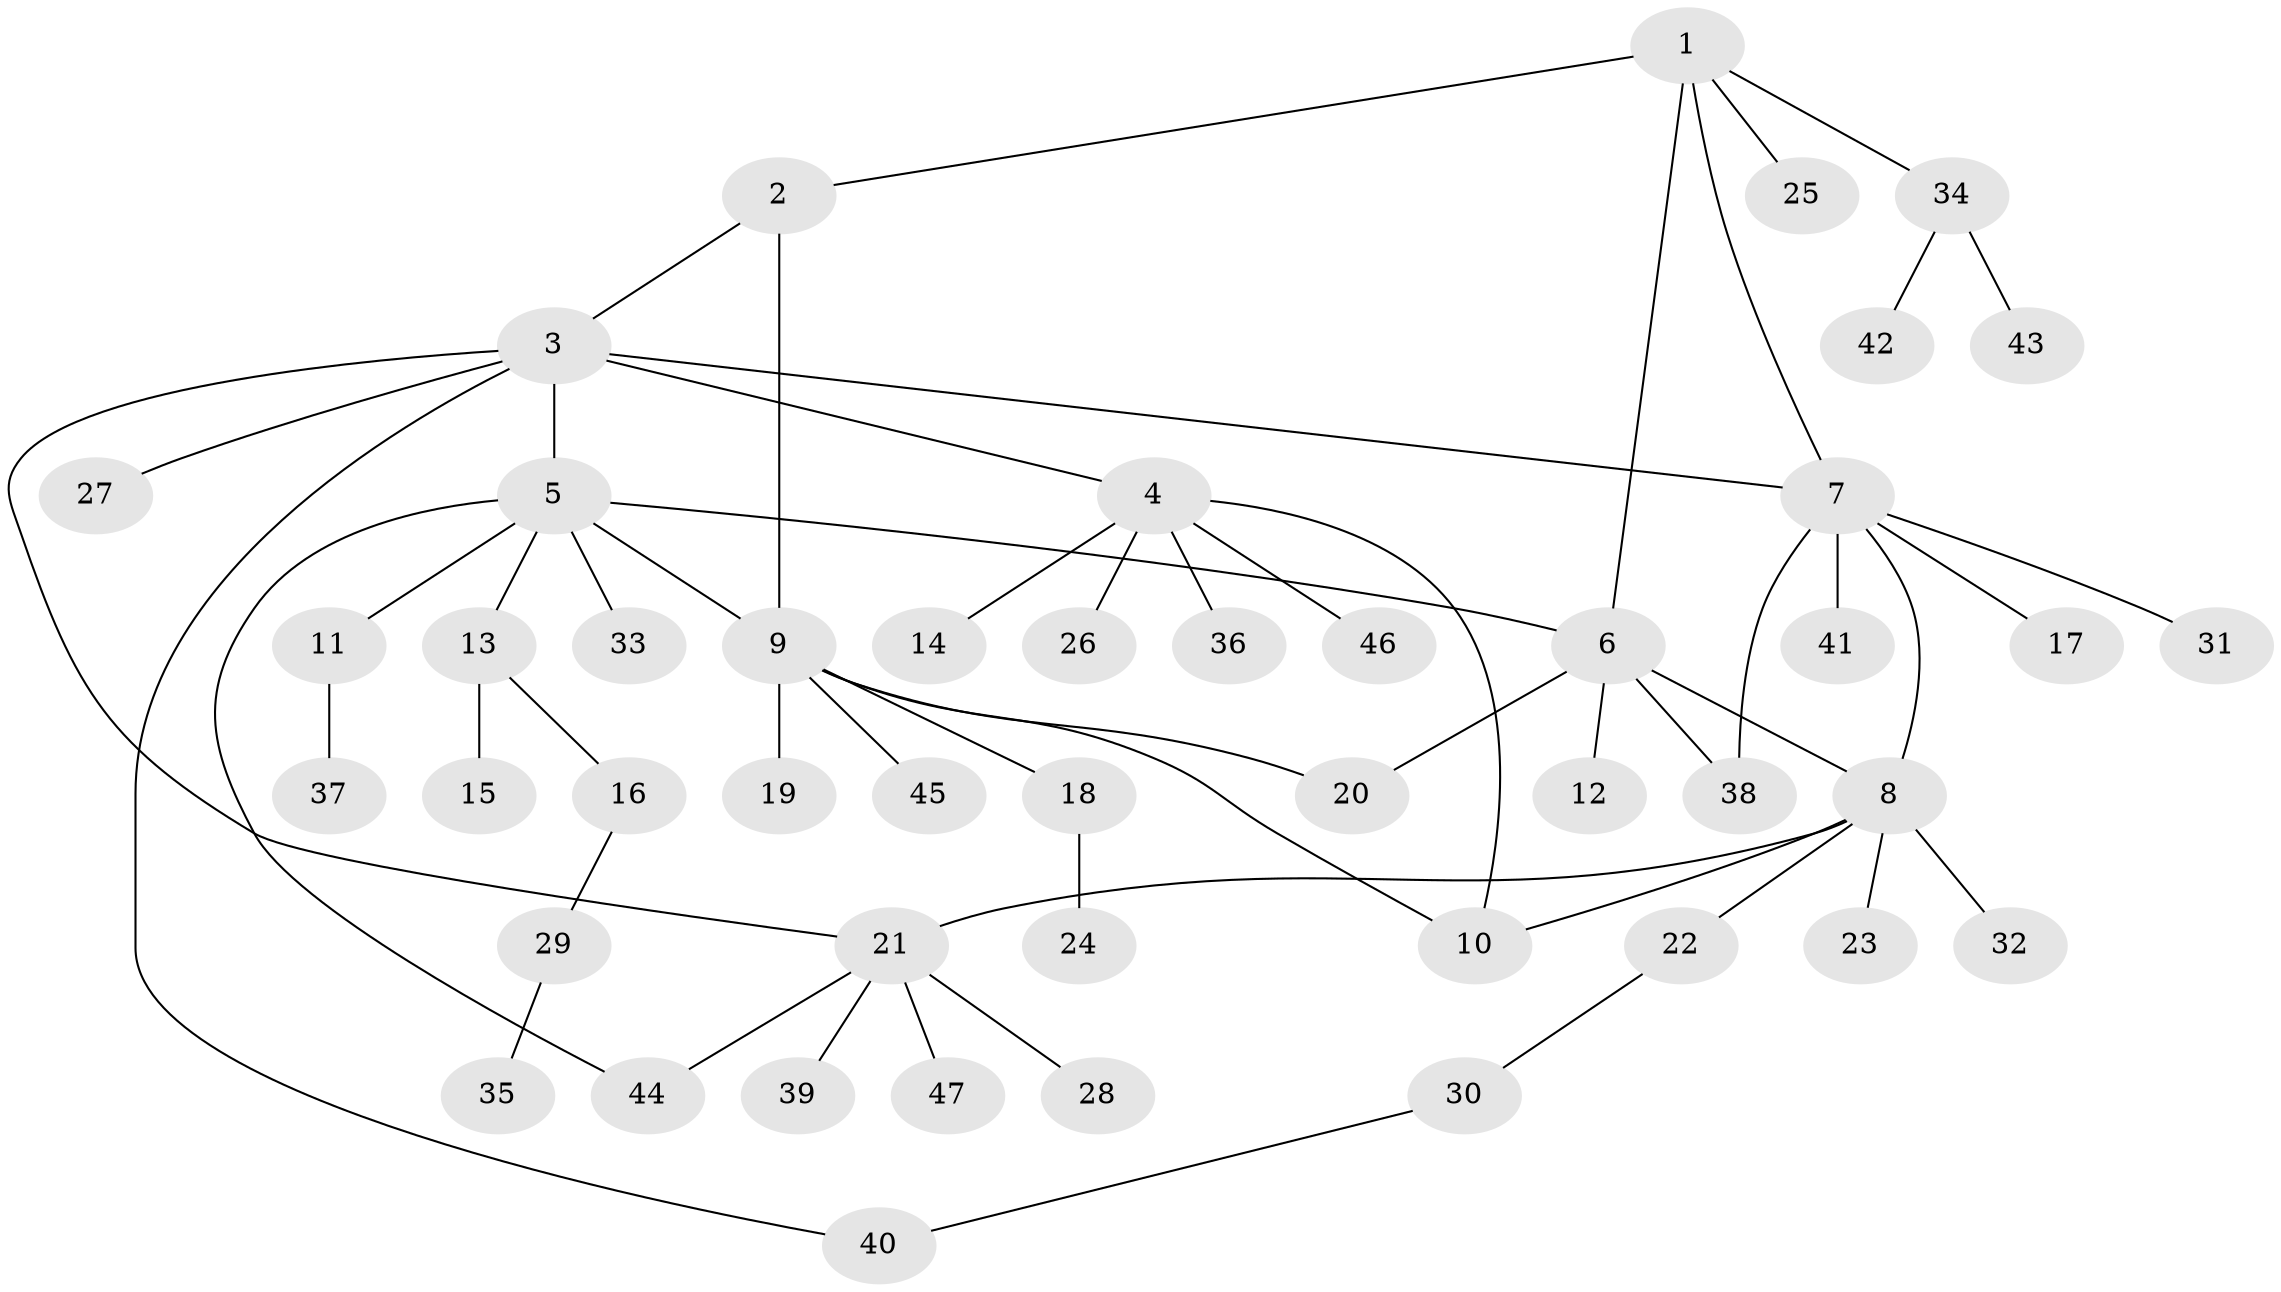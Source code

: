 // Generated by graph-tools (version 1.1) at 2025/11/02/27/25 16:11:31]
// undirected, 47 vertices, 57 edges
graph export_dot {
graph [start="1"]
  node [color=gray90,style=filled];
  1;
  2;
  3;
  4;
  5;
  6;
  7;
  8;
  9;
  10;
  11;
  12;
  13;
  14;
  15;
  16;
  17;
  18;
  19;
  20;
  21;
  22;
  23;
  24;
  25;
  26;
  27;
  28;
  29;
  30;
  31;
  32;
  33;
  34;
  35;
  36;
  37;
  38;
  39;
  40;
  41;
  42;
  43;
  44;
  45;
  46;
  47;
  1 -- 2;
  1 -- 6;
  1 -- 7;
  1 -- 25;
  1 -- 34;
  2 -- 3;
  2 -- 9;
  3 -- 4;
  3 -- 5;
  3 -- 7;
  3 -- 21;
  3 -- 27;
  3 -- 40;
  4 -- 10;
  4 -- 14;
  4 -- 26;
  4 -- 36;
  4 -- 46;
  5 -- 6;
  5 -- 9;
  5 -- 11;
  5 -- 13;
  5 -- 33;
  5 -- 44;
  6 -- 8;
  6 -- 12;
  6 -- 20;
  6 -- 38;
  7 -- 8;
  7 -- 17;
  7 -- 31;
  7 -- 38;
  7 -- 41;
  8 -- 10;
  8 -- 21;
  8 -- 22;
  8 -- 23;
  8 -- 32;
  9 -- 10;
  9 -- 18;
  9 -- 19;
  9 -- 20;
  9 -- 45;
  11 -- 37;
  13 -- 15;
  13 -- 16;
  16 -- 29;
  18 -- 24;
  21 -- 28;
  21 -- 39;
  21 -- 44;
  21 -- 47;
  22 -- 30;
  29 -- 35;
  30 -- 40;
  34 -- 42;
  34 -- 43;
}

